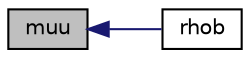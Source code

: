 digraph "muu"
{
  bgcolor="transparent";
  edge [fontname="Helvetica",fontsize="10",labelfontname="Helvetica",labelfontsize="10"];
  node [fontname="Helvetica",fontsize="10",shape=record];
  rankdir="LR";
  Node1 [label="muu",height=0.2,width=0.4,color="black", fillcolor="grey75", style="filled", fontcolor="black"];
  Node1 -> Node2 [dir="back",color="midnightblue",fontsize="10",style="solid",fontname="Helvetica"];
  Node2 [label="rhob",height=0.2,width=0.4,color="black",URL="$a02065.html#ae7dbdec158d8ca9d01043fda79116a65",tooltip="Burnt gas density [kg/m^3]. "];
}
